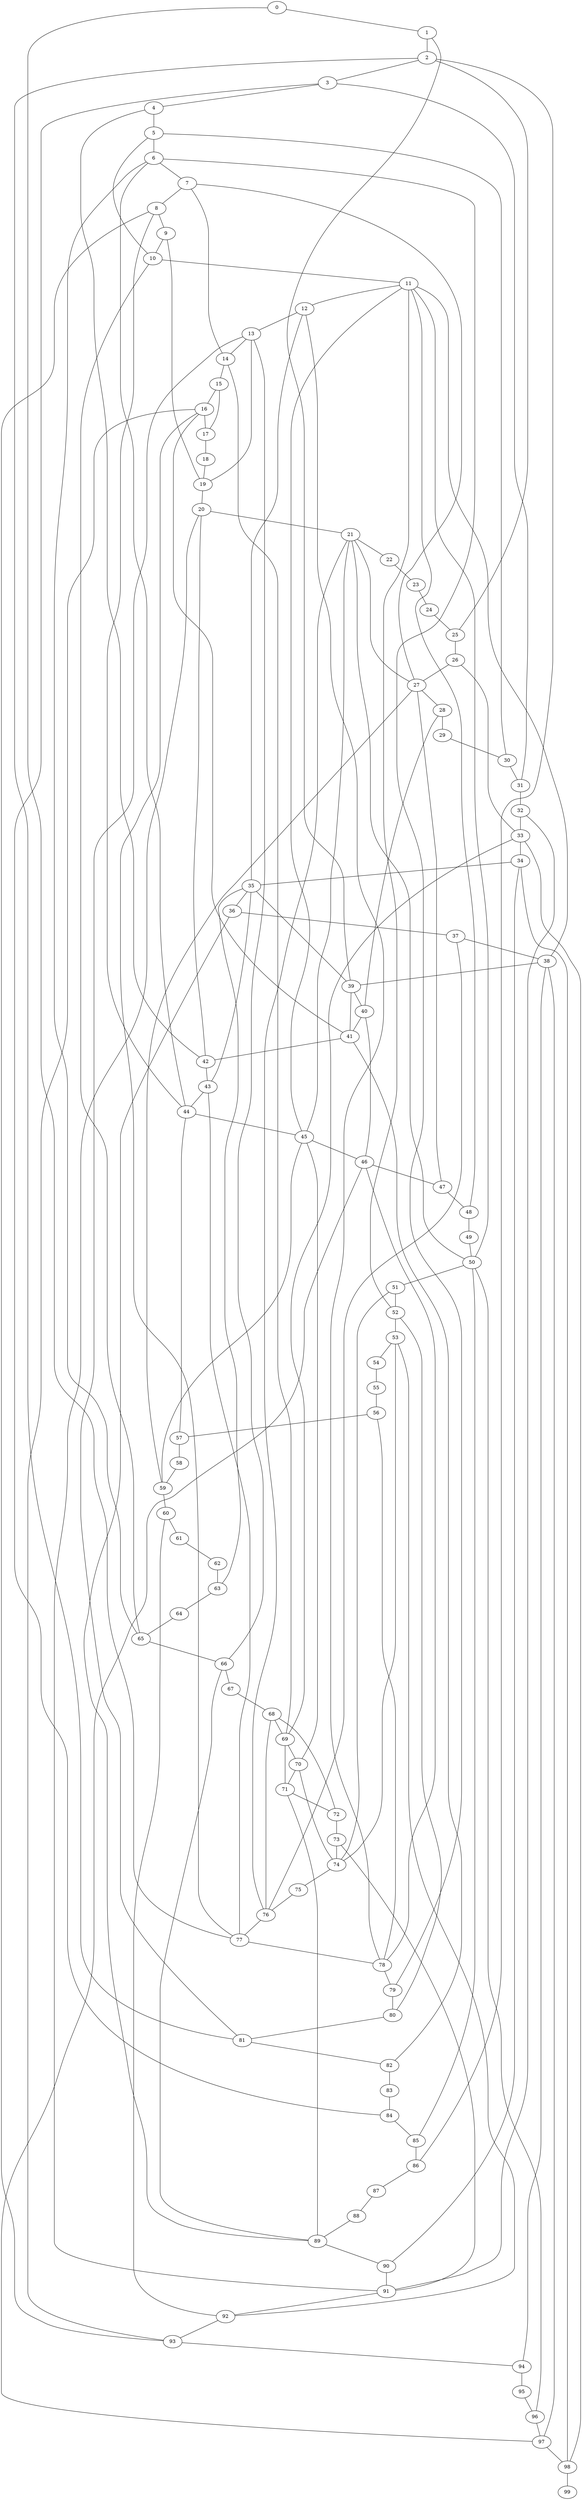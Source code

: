 
graph graphname {
    0 -- 1
0 -- 77
1 -- 2
1 -- 39
2 -- 3
2 -- 81
2 -- 86
2 -- 25
3 -- 4
3 -- 31
3 -- 84
4 -- 5
4 -- 42
5 -- 6
5 -- 30
5 -- 10
6 -- 7
6 -- 65
6 -- 44
6 -- 79
7 -- 8
7 -- 14
7 -- 27
8 -- 9
8 -- 44
8 -- 93
9 -- 10
9 -- 19
10 -- 11
10 -- 65
11 -- 12
11 -- 52
11 -- 38
11 -- 48
11 -- 50
11 -- 45
12 -- 13
12 -- 78
12 -- 35
13 -- 14
13 -- 66
13 -- 81
13 -- 19
14 -- 15
14 -- 69
15 -- 16
15 -- 17
16 -- 17
16 -- 93
16 -- 77
16 -- 41
17 -- 18
18 -- 19
19 -- 20
20 -- 21
20 -- 42
20 -- 91
21 -- 22
21 -- 27
21 -- 45
21 -- 76
21 -- 50
22 -- 23
23 -- 24
24 -- 25
25 -- 26
26 -- 27
26 -- 33
27 -- 28
27 -- 59
27 -- 47
28 -- 29
28 -- 40
29 -- 30
30 -- 31
31 -- 32
32 -- 33
32 -- 91
33 -- 34
33 -- 98
33 -- 69
34 -- 35
34 -- 98
34 -- 90
35 -- 36
35 -- 43
35 -- 39
35 -- 63
36 -- 37
36 -- 89
37 -- 38
37 -- 76
38 -- 39
38 -- 94
38 -- 97
39 -- 40
39 -- 41
40 -- 41
40 -- 46
41 -- 42
41 -- 82
42 -- 43
43 -- 44
43 -- 77
44 -- 45
44 -- 57
45 -- 46
45 -- 59
45 -- 70
46 -- 47
46 -- 78
46 -- 97
47 -- 48
48 -- 49
49 -- 50
50 -- 51
50 -- 96
50 -- 85
51 -- 52
51 -- 74
52 -- 53
52 -- 80
53 -- 54
53 -- 74
53 -- 92
54 -- 55
55 -- 56
56 -- 57
56 -- 78
57 -- 58
58 -- 59
59 -- 60
60 -- 61
60 -- 92
61 -- 62
62 -- 63
63 -- 64
64 -- 65
65 -- 66
66 -- 67
66 -- 89
67 -- 68
68 -- 69
68 -- 72
68 -- 76
69 -- 70
69 -- 71
70 -- 71
70 -- 74
71 -- 72
71 -- 89
72 -- 73
73 -- 74
73 -- 91
74 -- 75
75 -- 76
76 -- 77
77 -- 78
78 -- 79
79 -- 80
80 -- 81
81 -- 82
82 -- 83
83 -- 84
84 -- 85
85 -- 86
86 -- 87
87 -- 88
88 -- 89
89 -- 90
90 -- 91
91 -- 92
92 -- 93
93 -- 94
94 -- 95
95 -- 96
96 -- 97
97 -- 98
98 -- 99

}
